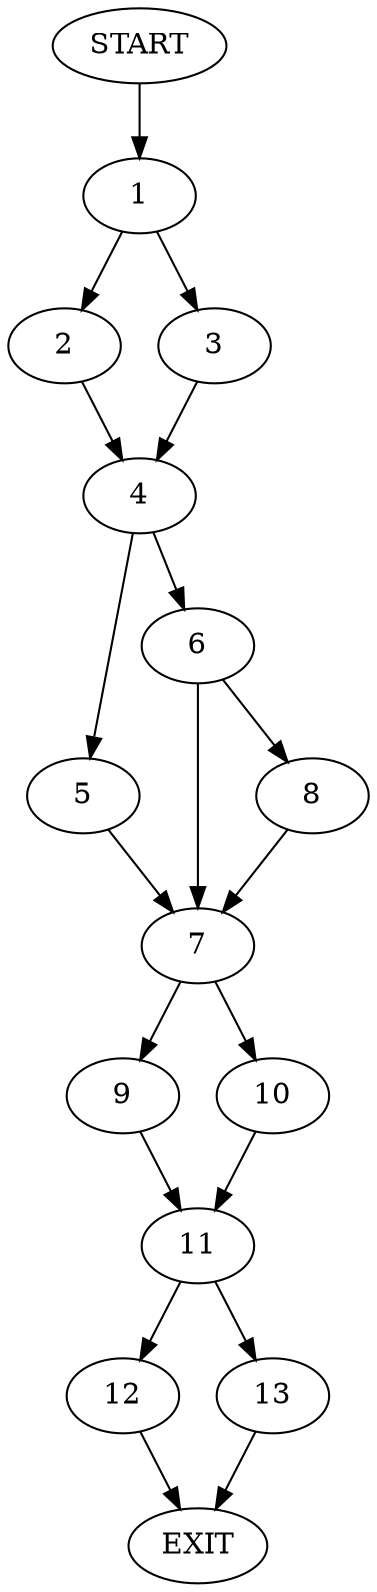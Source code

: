 digraph {
0 [label="START"]
14 [label="EXIT"]
0 -> 1
1 -> 2
1 -> 3
2 -> 4
3 -> 4
4 -> 5
4 -> 6
6 -> 7
6 -> 8
5 -> 7
7 -> 9
7 -> 10
8 -> 7
9 -> 11
10 -> 11
11 -> 12
11 -> 13
13 -> 14
12 -> 14
}
